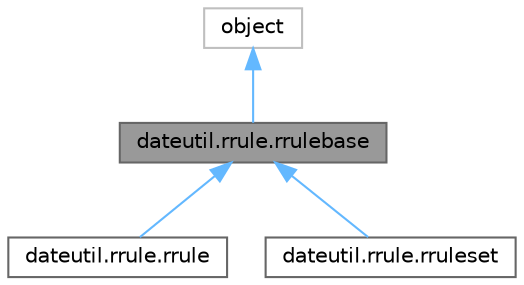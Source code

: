 digraph "dateutil.rrule.rrulebase"
{
 // LATEX_PDF_SIZE
  bgcolor="transparent";
  edge [fontname=Helvetica,fontsize=10,labelfontname=Helvetica,labelfontsize=10];
  node [fontname=Helvetica,fontsize=10,shape=box,height=0.2,width=0.4];
  Node1 [id="Node000001",label="dateutil.rrule.rrulebase",height=0.2,width=0.4,color="gray40", fillcolor="grey60", style="filled", fontcolor="black",tooltip=" "];
  Node2 -> Node1 [id="edge4_Node000001_Node000002",dir="back",color="steelblue1",style="solid",tooltip=" "];
  Node2 [id="Node000002",label="object",height=0.2,width=0.4,color="grey75", fillcolor="white", style="filled",tooltip=" "];
  Node1 -> Node3 [id="edge5_Node000001_Node000003",dir="back",color="steelblue1",style="solid",tooltip=" "];
  Node3 [id="Node000003",label="dateutil.rrule.rrule",height=0.2,width=0.4,color="gray40", fillcolor="white", style="filled",URL="$d2/d03/classdateutil_1_1rrule_1_1rrule.html",tooltip=" "];
  Node1 -> Node4 [id="edge6_Node000001_Node000004",dir="back",color="steelblue1",style="solid",tooltip=" "];
  Node4 [id="Node000004",label="dateutil.rrule.rruleset",height=0.2,width=0.4,color="gray40", fillcolor="white", style="filled",URL="$d4/d25/classdateutil_1_1rrule_1_1rruleset.html",tooltip=" "];
}
